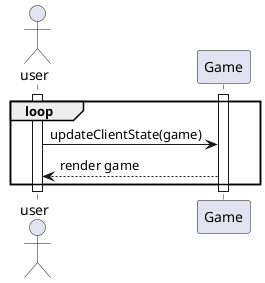 @startuml
actor user

participant Game as G


activate user

'        user -> G: begin game
'        activate G
'        G --> user: game

                loop
        activate G
                        user -> G: updateClientState(game)
                        G --> user: render game
                end

                deactivate G
deactivate user
@enduml
